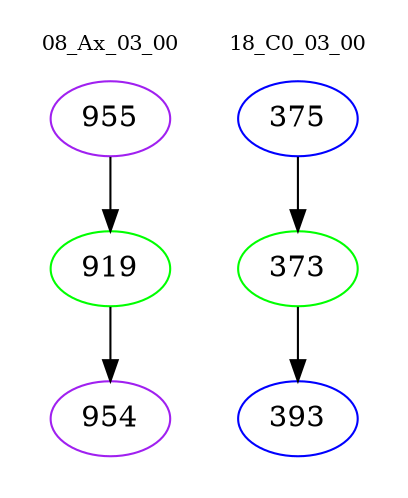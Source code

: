 digraph{
subgraph cluster_0 {
color = white
label = "08_Ax_03_00";
fontsize=10;
T0_955 [label="955", color="purple"]
T0_955 -> T0_919 [color="black"]
T0_919 [label="919", color="green"]
T0_919 -> T0_954 [color="black"]
T0_954 [label="954", color="purple"]
}
subgraph cluster_1 {
color = white
label = "18_C0_03_00";
fontsize=10;
T1_375 [label="375", color="blue"]
T1_375 -> T1_373 [color="black"]
T1_373 [label="373", color="green"]
T1_373 -> T1_393 [color="black"]
T1_393 [label="393", color="blue"]
}
}
